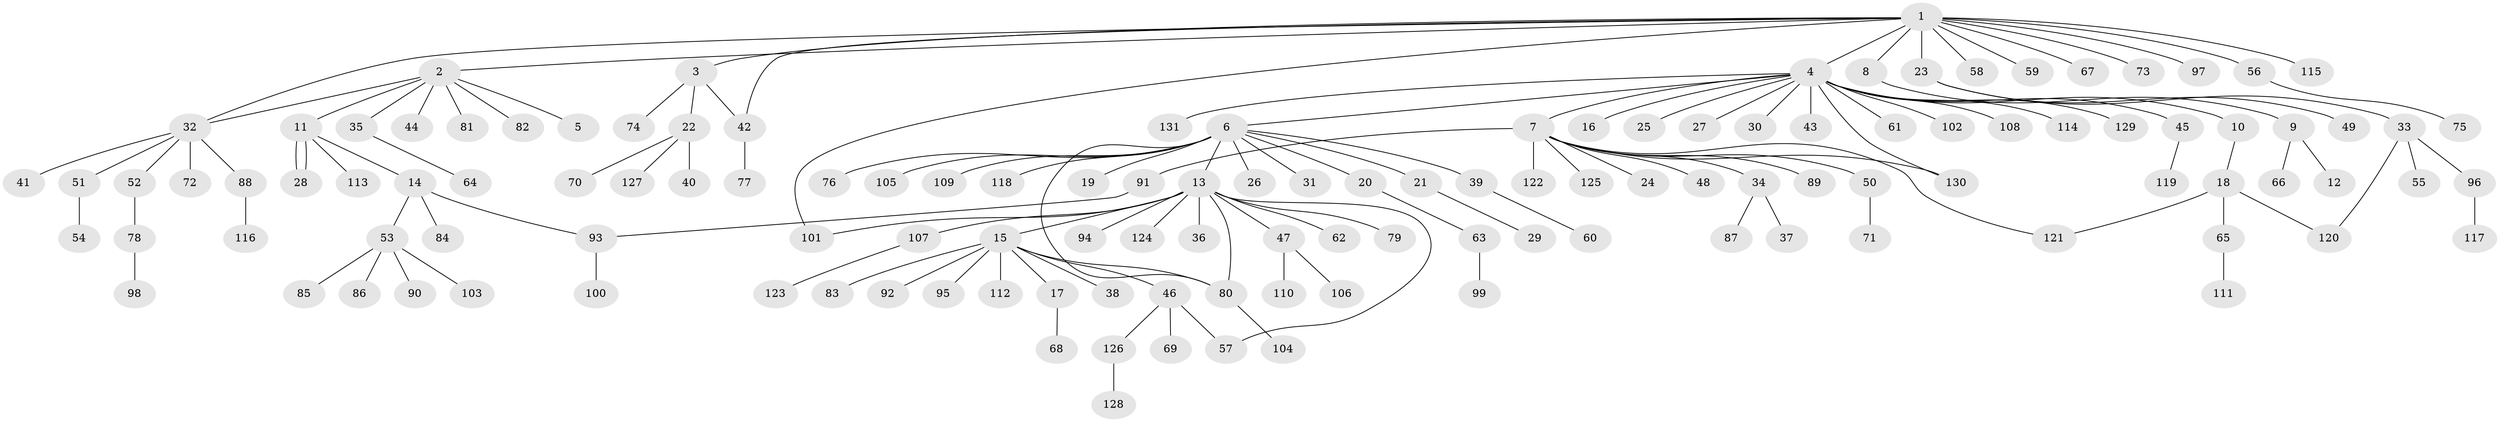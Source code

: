 // Generated by graph-tools (version 1.1) at 2025/35/03/09/25 02:35:21]
// undirected, 131 vertices, 141 edges
graph export_dot {
graph [start="1"]
  node [color=gray90,style=filled];
  1;
  2;
  3;
  4;
  5;
  6;
  7;
  8;
  9;
  10;
  11;
  12;
  13;
  14;
  15;
  16;
  17;
  18;
  19;
  20;
  21;
  22;
  23;
  24;
  25;
  26;
  27;
  28;
  29;
  30;
  31;
  32;
  33;
  34;
  35;
  36;
  37;
  38;
  39;
  40;
  41;
  42;
  43;
  44;
  45;
  46;
  47;
  48;
  49;
  50;
  51;
  52;
  53;
  54;
  55;
  56;
  57;
  58;
  59;
  60;
  61;
  62;
  63;
  64;
  65;
  66;
  67;
  68;
  69;
  70;
  71;
  72;
  73;
  74;
  75;
  76;
  77;
  78;
  79;
  80;
  81;
  82;
  83;
  84;
  85;
  86;
  87;
  88;
  89;
  90;
  91;
  92;
  93;
  94;
  95;
  96;
  97;
  98;
  99;
  100;
  101;
  102;
  103;
  104;
  105;
  106;
  107;
  108;
  109;
  110;
  111;
  112;
  113;
  114;
  115;
  116;
  117;
  118;
  119;
  120;
  121;
  122;
  123;
  124;
  125;
  126;
  127;
  128;
  129;
  130;
  131;
  1 -- 2;
  1 -- 3;
  1 -- 4;
  1 -- 8;
  1 -- 23;
  1 -- 32;
  1 -- 42;
  1 -- 56;
  1 -- 58;
  1 -- 59;
  1 -- 67;
  1 -- 73;
  1 -- 97;
  1 -- 101;
  1 -- 115;
  2 -- 5;
  2 -- 11;
  2 -- 32;
  2 -- 35;
  2 -- 44;
  2 -- 81;
  2 -- 82;
  3 -- 22;
  3 -- 42;
  3 -- 74;
  4 -- 6;
  4 -- 7;
  4 -- 10;
  4 -- 16;
  4 -- 25;
  4 -- 27;
  4 -- 30;
  4 -- 43;
  4 -- 45;
  4 -- 61;
  4 -- 102;
  4 -- 108;
  4 -- 114;
  4 -- 129;
  4 -- 130;
  4 -- 131;
  6 -- 13;
  6 -- 19;
  6 -- 20;
  6 -- 21;
  6 -- 26;
  6 -- 31;
  6 -- 39;
  6 -- 76;
  6 -- 80;
  6 -- 105;
  6 -- 109;
  6 -- 118;
  7 -- 24;
  7 -- 34;
  7 -- 48;
  7 -- 50;
  7 -- 89;
  7 -- 91;
  7 -- 121;
  7 -- 122;
  7 -- 125;
  7 -- 130;
  8 -- 9;
  9 -- 12;
  9 -- 66;
  10 -- 18;
  11 -- 14;
  11 -- 28;
  11 -- 28;
  11 -- 113;
  13 -- 15;
  13 -- 36;
  13 -- 47;
  13 -- 57;
  13 -- 62;
  13 -- 79;
  13 -- 80;
  13 -- 94;
  13 -- 101;
  13 -- 107;
  13 -- 124;
  14 -- 53;
  14 -- 84;
  14 -- 93;
  15 -- 17;
  15 -- 38;
  15 -- 46;
  15 -- 80;
  15 -- 83;
  15 -- 92;
  15 -- 95;
  15 -- 112;
  17 -- 68;
  18 -- 65;
  18 -- 120;
  18 -- 121;
  20 -- 63;
  21 -- 29;
  22 -- 40;
  22 -- 70;
  22 -- 127;
  23 -- 33;
  23 -- 49;
  32 -- 41;
  32 -- 51;
  32 -- 52;
  32 -- 72;
  32 -- 88;
  33 -- 55;
  33 -- 96;
  33 -- 120;
  34 -- 37;
  34 -- 87;
  35 -- 64;
  39 -- 60;
  42 -- 77;
  45 -- 119;
  46 -- 57;
  46 -- 69;
  46 -- 126;
  47 -- 106;
  47 -- 110;
  50 -- 71;
  51 -- 54;
  52 -- 78;
  53 -- 85;
  53 -- 86;
  53 -- 90;
  53 -- 103;
  56 -- 75;
  63 -- 99;
  65 -- 111;
  78 -- 98;
  80 -- 104;
  88 -- 116;
  91 -- 93;
  93 -- 100;
  96 -- 117;
  107 -- 123;
  126 -- 128;
}
